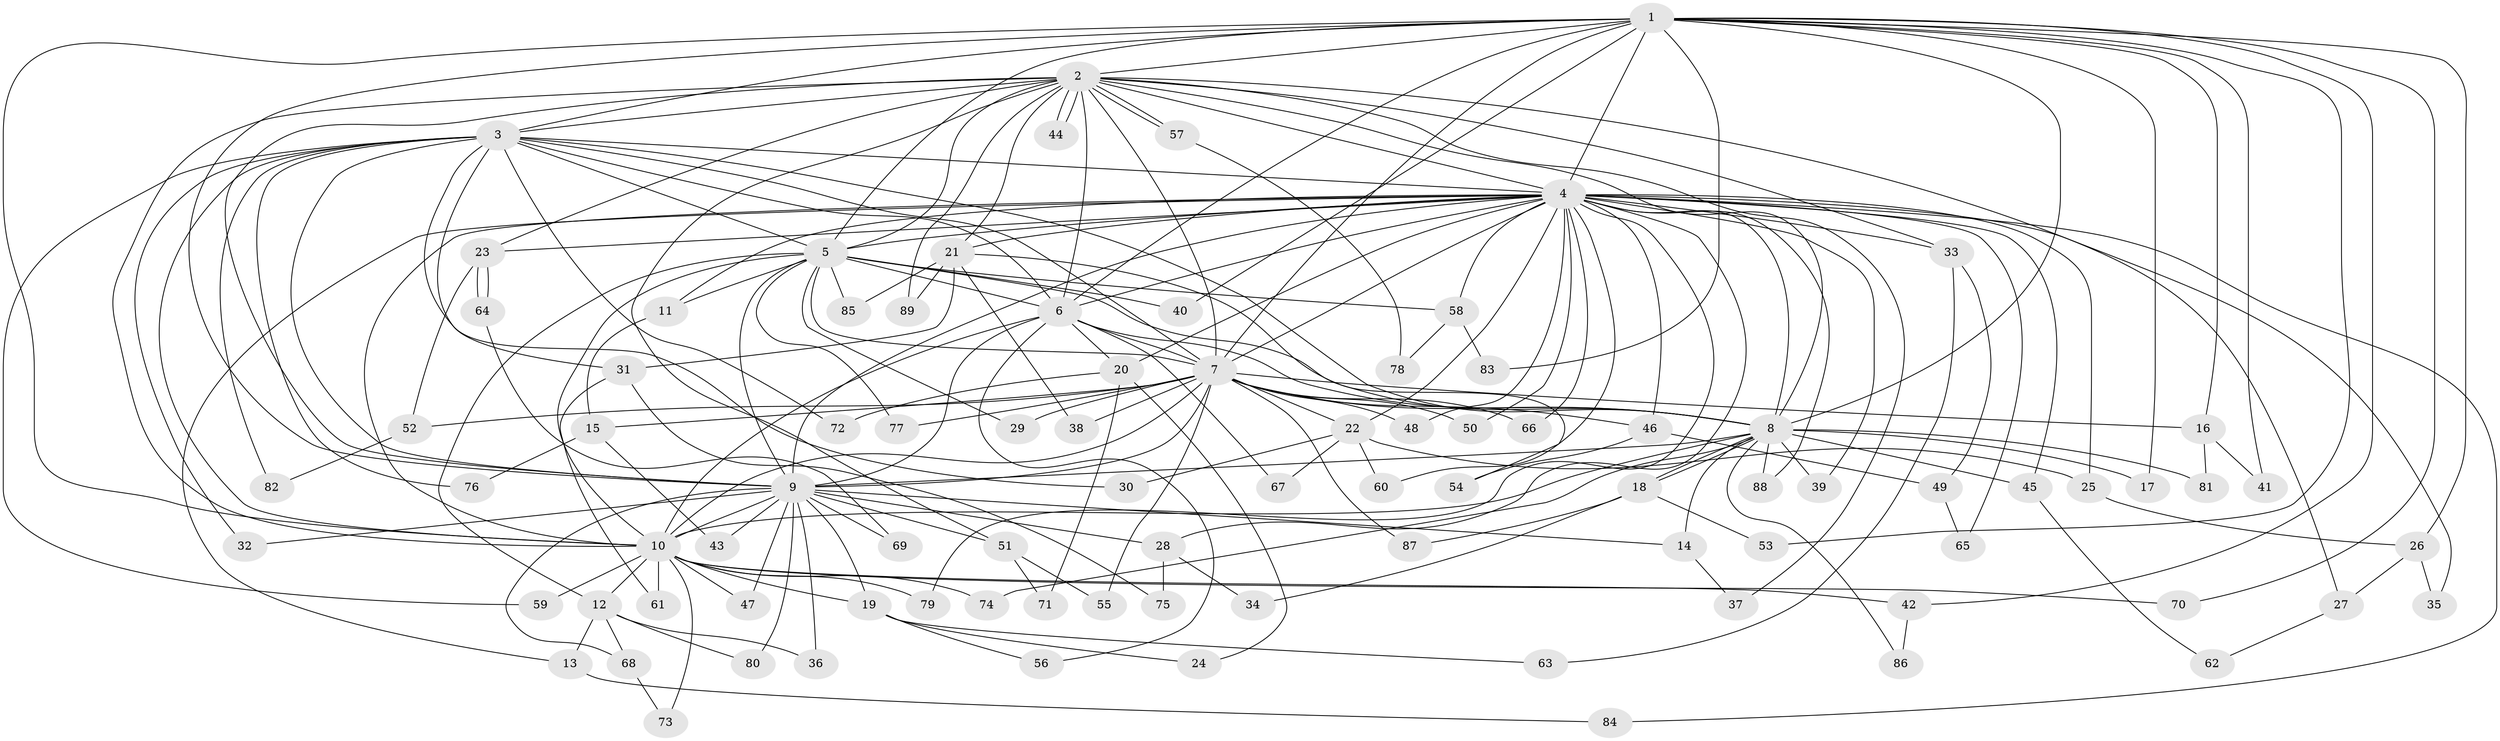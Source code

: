 // Generated by graph-tools (version 1.1) at 2025/10/02/27/25 16:10:57]
// undirected, 89 vertices, 203 edges
graph export_dot {
graph [start="1"]
  node [color=gray90,style=filled];
  1;
  2;
  3;
  4;
  5;
  6;
  7;
  8;
  9;
  10;
  11;
  12;
  13;
  14;
  15;
  16;
  17;
  18;
  19;
  20;
  21;
  22;
  23;
  24;
  25;
  26;
  27;
  28;
  29;
  30;
  31;
  32;
  33;
  34;
  35;
  36;
  37;
  38;
  39;
  40;
  41;
  42;
  43;
  44;
  45;
  46;
  47;
  48;
  49;
  50;
  51;
  52;
  53;
  54;
  55;
  56;
  57;
  58;
  59;
  60;
  61;
  62;
  63;
  64;
  65;
  66;
  67;
  68;
  69;
  70;
  71;
  72;
  73;
  74;
  75;
  76;
  77;
  78;
  79;
  80;
  81;
  82;
  83;
  84;
  85;
  86;
  87;
  88;
  89;
  1 -- 2;
  1 -- 3;
  1 -- 4;
  1 -- 5;
  1 -- 6;
  1 -- 7;
  1 -- 8;
  1 -- 9;
  1 -- 10;
  1 -- 16;
  1 -- 17;
  1 -- 26;
  1 -- 40;
  1 -- 41;
  1 -- 42;
  1 -- 53;
  1 -- 70;
  1 -- 83;
  2 -- 3;
  2 -- 4;
  2 -- 5;
  2 -- 6;
  2 -- 7;
  2 -- 8;
  2 -- 9;
  2 -- 10;
  2 -- 21;
  2 -- 23;
  2 -- 27;
  2 -- 33;
  2 -- 37;
  2 -- 44;
  2 -- 44;
  2 -- 51;
  2 -- 57;
  2 -- 57;
  2 -- 89;
  3 -- 4;
  3 -- 5;
  3 -- 6;
  3 -- 7;
  3 -- 8;
  3 -- 9;
  3 -- 10;
  3 -- 30;
  3 -- 31;
  3 -- 32;
  3 -- 59;
  3 -- 72;
  3 -- 76;
  3 -- 82;
  4 -- 5;
  4 -- 6;
  4 -- 7;
  4 -- 8;
  4 -- 9;
  4 -- 10;
  4 -- 11;
  4 -- 13;
  4 -- 20;
  4 -- 21;
  4 -- 22;
  4 -- 23;
  4 -- 25;
  4 -- 28;
  4 -- 33;
  4 -- 35;
  4 -- 39;
  4 -- 45;
  4 -- 46;
  4 -- 48;
  4 -- 50;
  4 -- 58;
  4 -- 60;
  4 -- 65;
  4 -- 66;
  4 -- 79;
  4 -- 84;
  4 -- 88;
  5 -- 6;
  5 -- 7;
  5 -- 8;
  5 -- 9;
  5 -- 10;
  5 -- 11;
  5 -- 12;
  5 -- 29;
  5 -- 40;
  5 -- 58;
  5 -- 77;
  5 -- 85;
  6 -- 7;
  6 -- 8;
  6 -- 9;
  6 -- 10;
  6 -- 20;
  6 -- 56;
  6 -- 67;
  7 -- 8;
  7 -- 9;
  7 -- 10;
  7 -- 15;
  7 -- 16;
  7 -- 22;
  7 -- 29;
  7 -- 38;
  7 -- 46;
  7 -- 48;
  7 -- 50;
  7 -- 52;
  7 -- 55;
  7 -- 66;
  7 -- 77;
  7 -- 87;
  8 -- 9;
  8 -- 10;
  8 -- 14;
  8 -- 17;
  8 -- 18;
  8 -- 18;
  8 -- 39;
  8 -- 45;
  8 -- 74;
  8 -- 81;
  8 -- 86;
  8 -- 88;
  9 -- 10;
  9 -- 14;
  9 -- 19;
  9 -- 28;
  9 -- 32;
  9 -- 36;
  9 -- 43;
  9 -- 47;
  9 -- 51;
  9 -- 68;
  9 -- 69;
  9 -- 80;
  10 -- 12;
  10 -- 19;
  10 -- 42;
  10 -- 47;
  10 -- 59;
  10 -- 61;
  10 -- 70;
  10 -- 73;
  10 -- 74;
  10 -- 79;
  11 -- 15;
  12 -- 13;
  12 -- 36;
  12 -- 68;
  12 -- 80;
  13 -- 84;
  14 -- 37;
  15 -- 43;
  15 -- 76;
  16 -- 41;
  16 -- 81;
  18 -- 34;
  18 -- 53;
  18 -- 87;
  19 -- 24;
  19 -- 56;
  19 -- 63;
  20 -- 24;
  20 -- 71;
  20 -- 72;
  21 -- 31;
  21 -- 38;
  21 -- 54;
  21 -- 85;
  21 -- 89;
  22 -- 25;
  22 -- 30;
  22 -- 60;
  22 -- 67;
  23 -- 52;
  23 -- 64;
  23 -- 64;
  25 -- 26;
  26 -- 27;
  26 -- 35;
  27 -- 62;
  28 -- 34;
  28 -- 75;
  31 -- 61;
  31 -- 75;
  33 -- 49;
  33 -- 63;
  42 -- 86;
  45 -- 62;
  46 -- 49;
  46 -- 54;
  49 -- 65;
  51 -- 55;
  51 -- 71;
  52 -- 82;
  57 -- 78;
  58 -- 78;
  58 -- 83;
  64 -- 69;
  68 -- 73;
}
